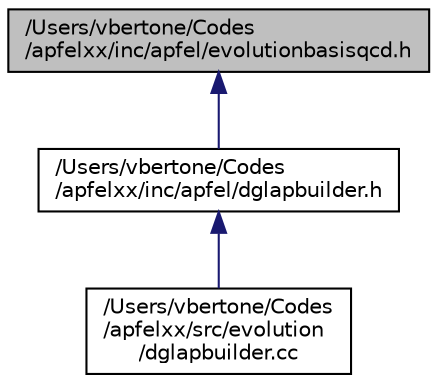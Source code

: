 digraph "/Users/vbertone/Codes/apfelxx/inc/apfel/evolutionbasisqcd.h"
{
  edge [fontname="Helvetica",fontsize="10",labelfontname="Helvetica",labelfontsize="10"];
  node [fontname="Helvetica",fontsize="10",shape=record];
  Node5 [label="/Users/vbertone/Codes\l/apfelxx/inc/apfel/evolutionbasisqcd.h",height=0.2,width=0.4,color="black", fillcolor="grey75", style="filled", fontcolor="black"];
  Node5 -> Node6 [dir="back",color="midnightblue",fontsize="10",style="solid",fontname="Helvetica"];
  Node6 [label="/Users/vbertone/Codes\l/apfelxx/inc/apfel/dglapbuilder.h",height=0.2,width=0.4,color="black", fillcolor="white", style="filled",URL="$a00101.html"];
  Node6 -> Node7 [dir="back",color="midnightblue",fontsize="10",style="solid",fontname="Helvetica"];
  Node7 [label="/Users/vbertone/Codes\l/apfelxx/src/evolution\l/dglapbuilder.cc",height=0.2,width=0.4,color="black", fillcolor="white", style="filled",URL="$a00020.html"];
}
